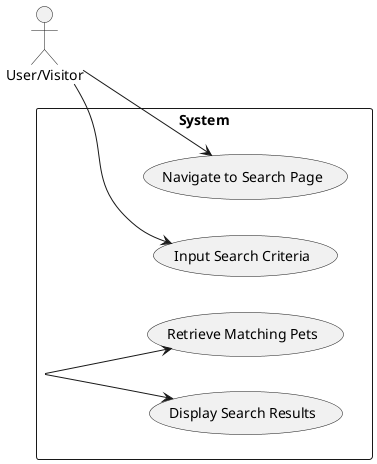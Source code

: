 @startuml Search for Pets
left to right direction
actor "User/Visitor" as user
rectangle System {
  usecase "Navigate to Search Page" as UC1
  usecase "Input Search Criteria" as UC2
  usecase "Retrieve Matching Pets" as UC3
  usecase "Display Search Results" as UC4
}

user --> UC1
user --> UC2
System --> UC3
System --> UC4
@enduml
